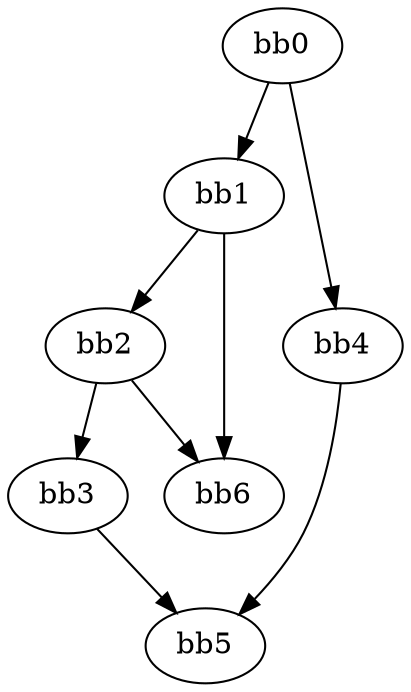 digraph {
    0 [ label = "bb0\l" ]
    1 [ label = "bb1\l" ]
    2 [ label = "bb2\l" ]
    3 [ label = "bb3\l" ]
    4 [ label = "bb4\l" ]
    5 [ label = "bb5\l" ]
    6 [ label = "bb6\l" ]
    0 -> 1 [ ]
    0 -> 4 [ ]
    1 -> 2 [ ]
    1 -> 6 [ ]
    2 -> 3 [ ]
    2 -> 6 [ ]
    3 -> 5 [ ]
    4 -> 5 [ ]
}

